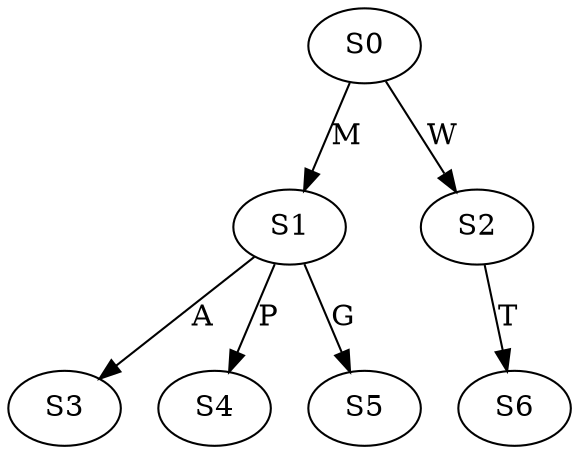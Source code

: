 strict digraph  {
	S0 -> S1 [ label = M ];
	S0 -> S2 [ label = W ];
	S1 -> S3 [ label = A ];
	S1 -> S4 [ label = P ];
	S1 -> S5 [ label = G ];
	S2 -> S6 [ label = T ];
}
